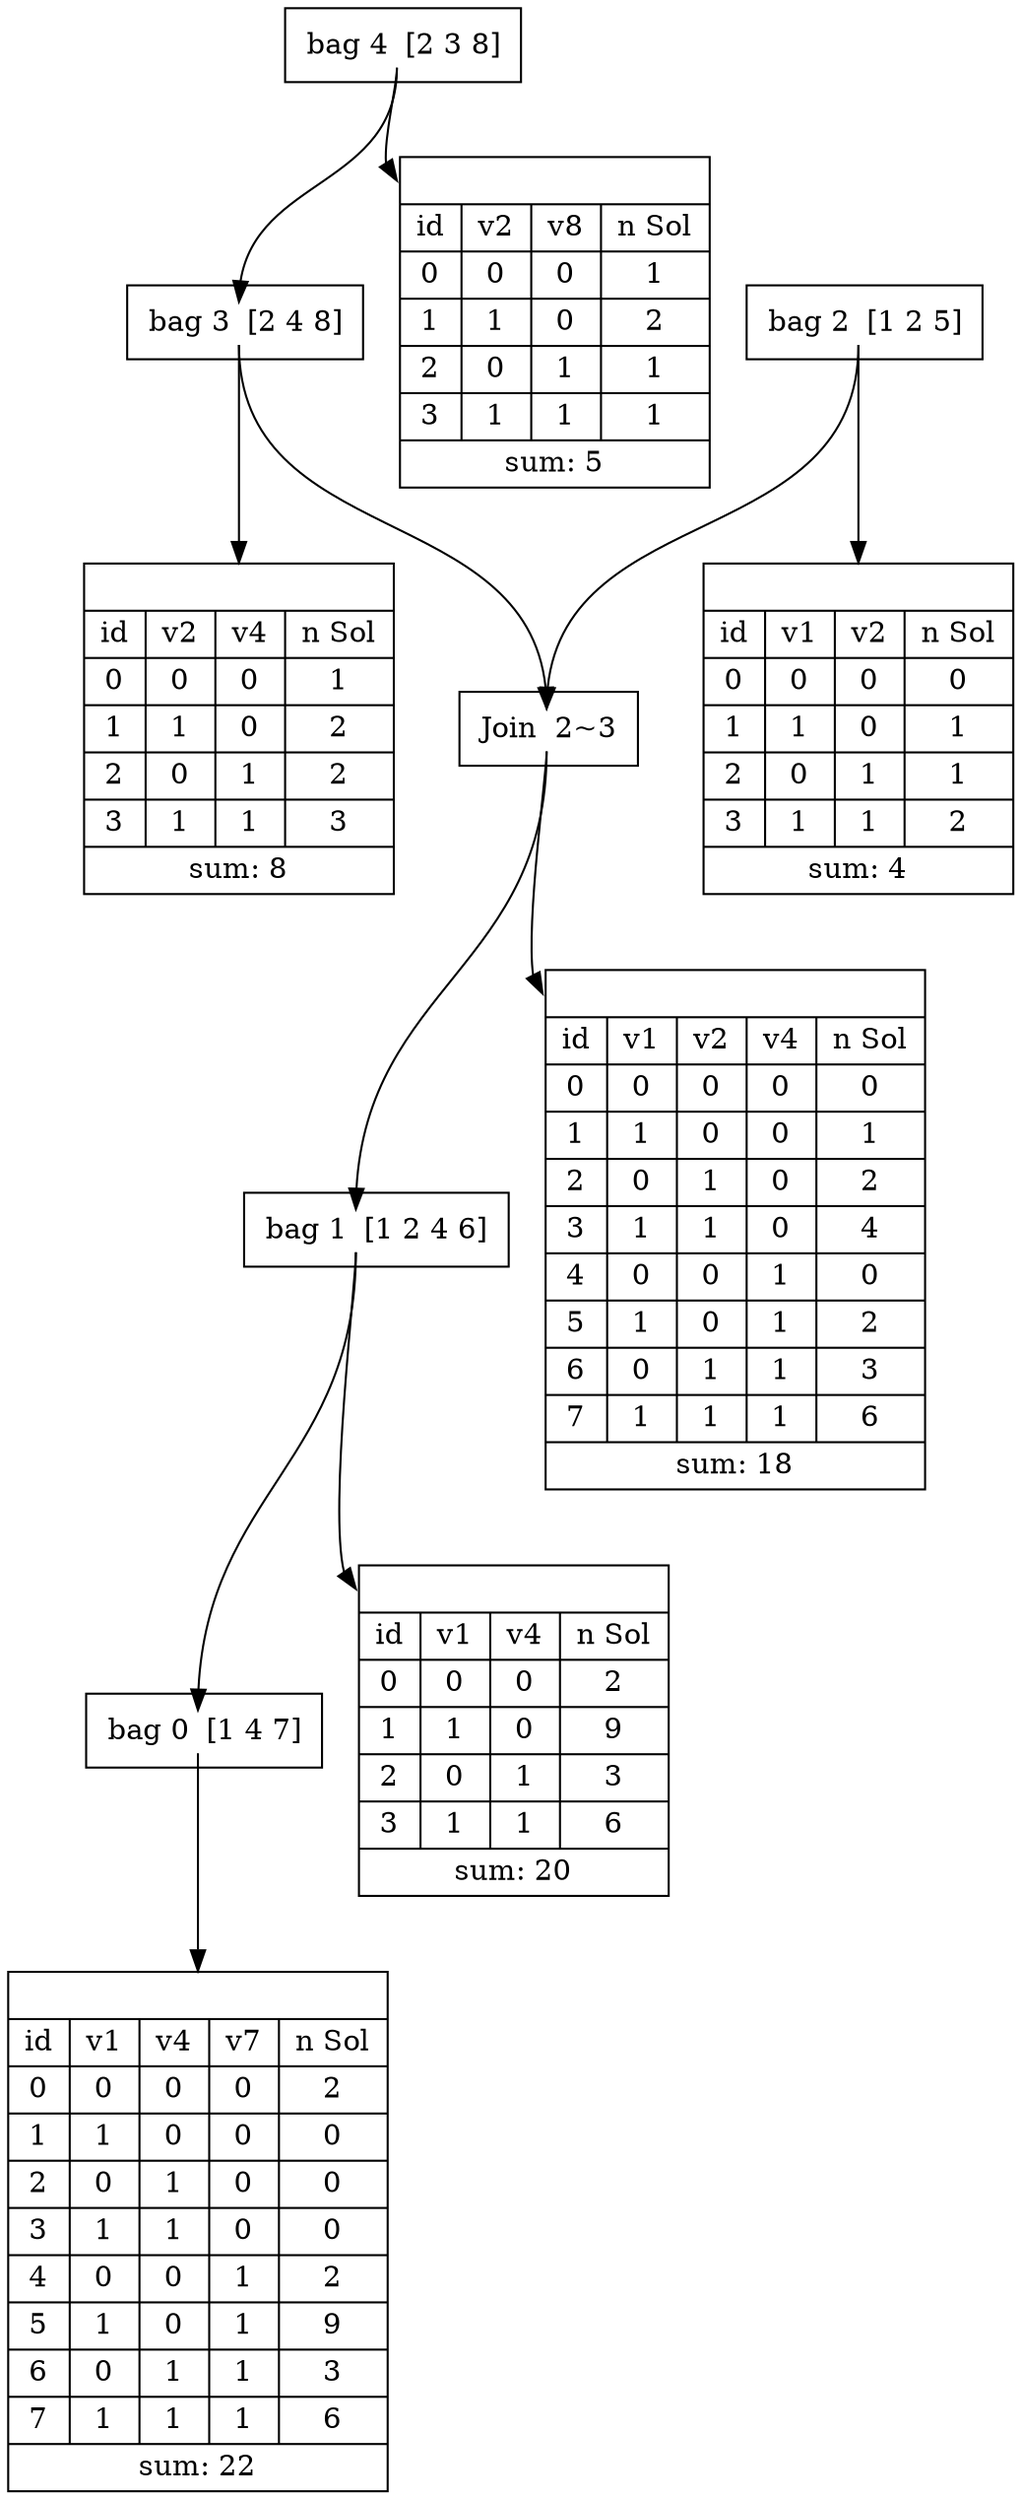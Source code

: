 digraph structs {
	node [shape=rect]
	bag4 [label=<<TABLE BORDER="0" CELLBORDER="0" CELLSPACING="0">
              <TR><TD BGCOLOR="white">bag 4</TD><TD PORT="anchor"></TD><TD>[2 3 8]</TD></TR></TABLE>>]
	bag3 [label=<<TABLE BORDER="0" CELLBORDER="0" CELLSPACING="0">
              <TR><TD BGCOLOR="white">bag 3</TD><TD PORT="anchor"></TD><TD>[2 4 8]</TD></TR></TABLE>>]
	join1 [label=<<TABLE BORDER="0" CELLBORDER="0" CELLSPACING="0">
              <TR><TD BGCOLOR="white">Join</TD><TD PORT="anchor"></TD><TD>2~3</TD></TR></TABLE>>]
	bag2 [label=<<TABLE BORDER="0" CELLBORDER="0" CELLSPACING="0">
              <TR><TD BGCOLOR="white">bag 2</TD><TD PORT="anchor"></TD><TD>[1 2 5]</TD></TR></TABLE>>]
	bag1 [label=<<TABLE BORDER="0" CELLBORDER="0" CELLSPACING="0">
              <TR><TD BGCOLOR="white">bag 1</TD><TD PORT="anchor"></TD><TD>[1 2 4 6]</TD></TR></TABLE>>]
	bag0 [label=<<TABLE BORDER="0" CELLBORDER="0" CELLSPACING="0">
              <TR><TD BGCOLOR="white">bag 0</TD><TD PORT="anchor"></TD><TD>[1 4 7]</TD></TR></TABLE>>]
	node [shape=record]
	sol2 [label="{<anchor> |{{id|0|1|2|3}|{v1|0|1|0|1}|{v2|0|0|1|1}|{n Sol|0|1|1|2}}|sum: 4}"]
	sol4 [label="{<anchor> |{{id|0|1|2|3}|{v2|0|1|0|1}|{v8|0|0|1|1}|{n Sol|1|2|1|1}}|sum: 5}"]
	sol3 [label="{<anchor> |{{id|0|1|2|3}|{v2|0|1|0|1}|{v4|0|0|1|1}|{n Sol|1|2|2|3}}|sum: 8}"]
	solJoin1 [label="{<anchor> |{{id|0|1|2|3|4|5|6|7}|{v1|0|1|0|1|0|1|0|1}|{v2|0|0|1|1|0|0|1|1}|{v4|0|0|0|0|1|1|1|1}|{n Sol|0|1|2|4|0|2|3|6}}|sum: 18}"]
	sol1 [label="{<anchor> |{{id|0|1|2|3}|{v1|0|1|0|1}|{v4|0|0|1|1}|{n Sol|2|9|3|6}}|sum: 20}"]
	sol0 [label="{<anchor> |{{id|0|1|2|3|4|5|6|7}|{v1|0|1|0|1|0|1|0|1}|{v4|0|0|1|1|0|0|1|1}|{v7|0|0|0|0|1|1|1|1}|{n Sol|2|0|0|0|2|9|3|6}}|sum: 22}"]
	bag4:anchor -> bag3:anchor
	bag2:anchor -> join1:anchor
	bag3:anchor -> join1:anchor
	join1:anchor -> bag1:anchor
	bag1:anchor -> bag0:anchor
	bag4:anchor -> sol4:anchor
	bag3:anchor -> sol3:anchor
	bag2:anchor -> sol2:anchor
	bag1:anchor -> sol1:anchor
	bag0:anchor -> sol0:anchor
	join1:anchor -> solJoin1:anchor
}